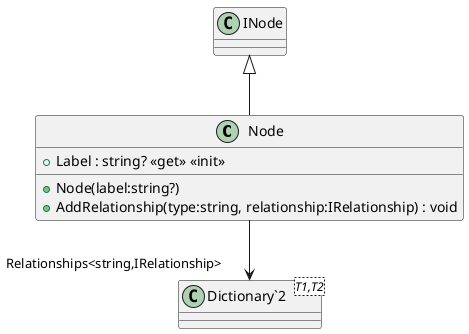 @startuml
class Node {
    + Label : string? <<get>> <<init>>
    + Node(label:string?)
    + AddRelationship(type:string, relationship:IRelationship) : void
}
class "Dictionary`2"<T1,T2> {
}
INode <|-- Node
Node --> "Relationships<string,IRelationship>" "Dictionary`2"
@enduml
